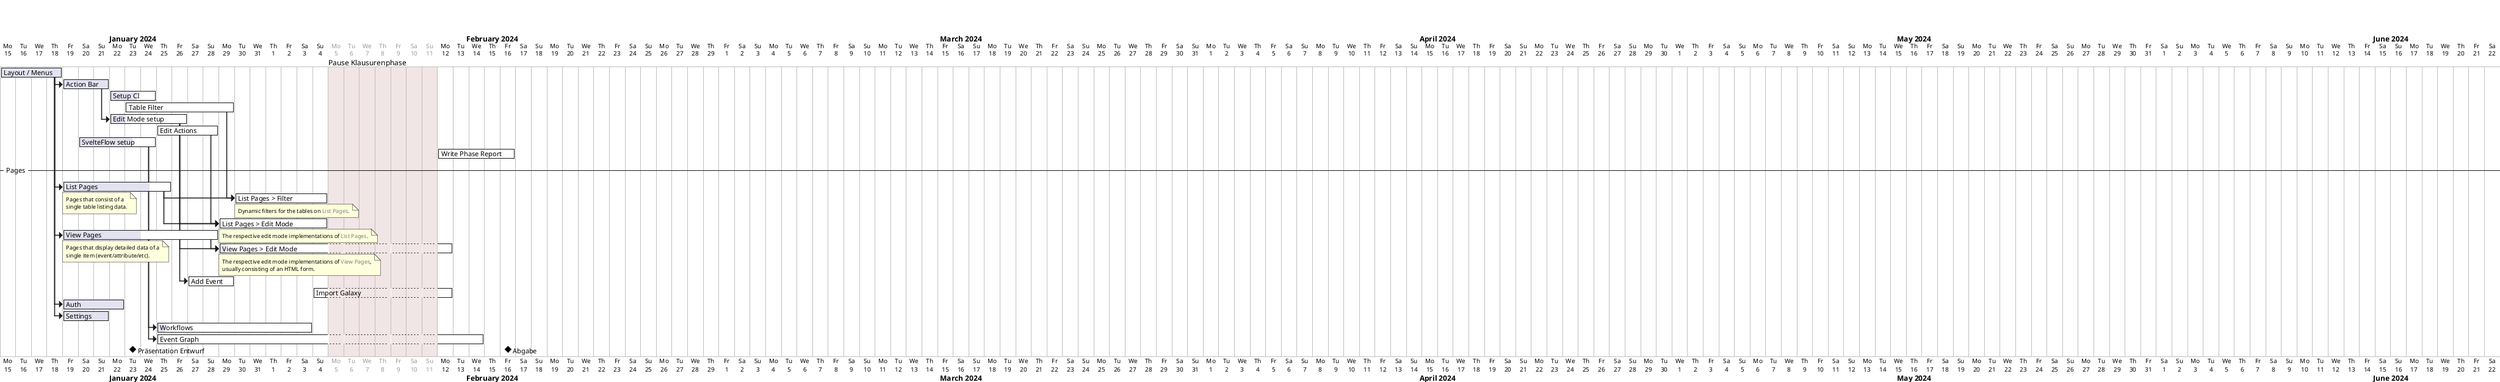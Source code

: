 @startgantt
printscale daily zoom 1.6

header Modern MISP Frontend
title Implementierungsphase

today is colored in lightblue

[Layout / Menus] requires 4 days
[Action Bar] requires 3 days
[Setup CI] requires 3 days and is 60% complete
[Table Filter] requires 7 days and is 0% complete
[Edit Mode setup] requires 5 days and is 20% complete
[Edit Actions] requires 4 days and is 0% complete
[SvelteFlow setup] requires 5 days and is 70% complete
[Write Phase Report] requires 5 days and is 0% complete
-- Pages --
[List Pages] requires 7 days and is 80% complete
note bottom
    Pages that consist of a
    single table listing data.
end note
[List Pages > Filter] requires 6 days and is 0% complete
note bottom
    Dynamic filters for the tables on <color:gray>List Pages</color>.
end note
[List Pages > Edit Mode] requires 7 days and is 0% complete
note bottom
    The respective edit mode implementations of <color:gray>List Pages</color>.
end note
[View Pages] requires 10 days and is 50% complete
note bottom
    Pages that display detailed data of a
    single item (event/attribute/etc).
end note
[View Pages > Edit Mode] requires 8 days and is 5% complete
note bottom
    The respective edit mode implementations of <color:gray>View Pages</color>,
    usually consisting of an HTML form.
end note
[Add Event] requires 3 days and is 0% complete
[Import Galaxy] requires 2 days and is 0% complete
[Auth] requires 4 days
[Settings] requires 3 days
[Workflows] requires 10 days and is 5% complete
[Event Graph] requires 14 days and is 0% complete

Project starts 2024-01-15
[Layout / Menus] starts at D+0
[Layout / Menus] -> [Action Bar]
[Layout / Menus] -> [List Pages]
[Layout / Menus] -> [View Pages]
[Layout / Menus] -> [Auth]
[Layout / Menus] -> [Settings]
[Präsentation Entwurf] happens at 2024-01-23
[Table Filter] starts 2024-01-23
[Setup CI] ends 2024-01-24
[Edit Actions] starts 2024-01-25
[SvelteFlow setup] ends 2024-01-24
[Action Bar] -> [Edit Mode setup]
[Edit Mode setup] -> [Add Event]
[Table Filter] -> [List Pages > Filter]
[List Pages] -> [List Pages > Filter]
[List Pages] -> [List Pages > Edit Mode]
[Edit Mode setup] -> [List Pages > Edit Mode]
[Edit Actions] -> [List Pages > Edit Mode]
[Edit Mode setup] -> [View Pages > Edit Mode]
[View Pages] -> [View Pages > Edit Mode]
[SvelteFlow setup] -> [Workflows]
[SvelteFlow setup] -> [Event Graph]
2024-02-05 to 2024-02-11 is closed and are named [Pause Klausurenphase]
[Import Galaxy] ends 2024-02-12
[Write Phase Report] ends at 2024-02-16
[Abgabe] happens at 2024-02-16


' [List Pages > Filter] displays on same row as [List Pages]
[Präsentation Entwurf] displays on same row as [Abgabe]
@endgantt
